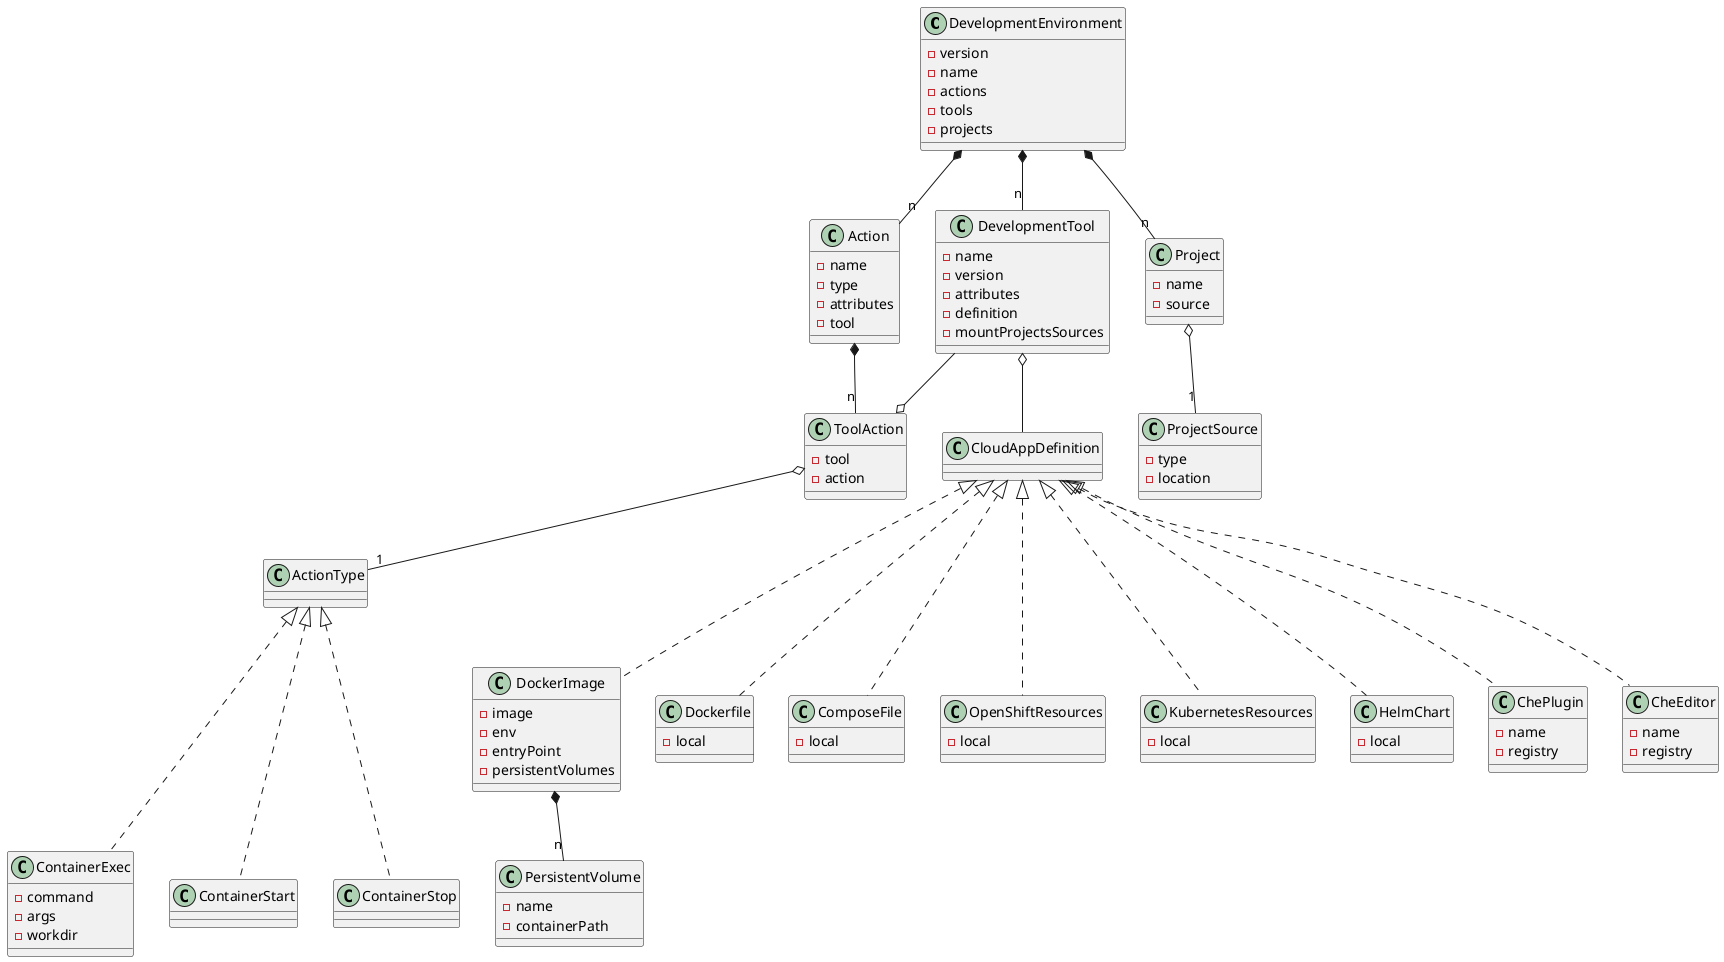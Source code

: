 @startuml devfile

class DevelopmentEnvironment {
  - version
  - name
  - actions
  - tools
  - projects
}

together {
  class DevelopmentTool
  class Action
  class Project
}

together {
  class ToolAction
  class CloudAppDefinition
}

DevelopmentEnvironment *-- "n" DevelopmentTool
DevelopmentEnvironment *-- "n" Action
DevelopmentEnvironment *-- "n" Project

class DevelopmentTool {
    - name
    - version
    - attributes
    - definition
    - mountProjectsSources
}

DevelopmentTool o-- CloudAppDefinition

CloudAppDefinition <|-.. DockerImage
CloudAppDefinition <|-.. Dockerfile
CloudAppDefinition <|-.. ComposeFile
CloudAppDefinition <|-.. OpenShiftResources
CloudAppDefinition <|-.. KubernetesResources
CloudAppDefinition <|-.. HelmChart
CloudAppDefinition <|-.. ChePlugin
CloudAppDefinition <|-.. CheEditor

class Action {
  - name
  - type
  - attributes
  - tool
}

Action *-- "n" ToolAction
ToolAction o-- DevelopmentTool

class ToolAction {
  - tool
  - action
}

ToolAction o-- "1" ActionType

ActionType <|-..ContainerExec
ActionType <|-..ContainerStart
ActionType <|-..ContainerStop

together {
  class ContainerExec
  class ContainerStart
  class ContainerStop
}

class ContainerExec {
  - command
  - args
  - workdir
}

class Project {
  - name
  - source
}

Project o-- "1" ProjectSource

class ProjectSource {
  - type
  - location
}

class DockerImage {
  - image
  - env
  - entryPoint
  - persistentVolumes
}

DockerImage *-- "n" PersistentVolume

class PersistentVolume {
  - name
  - containerPath
}

class ComposeFile {
  - local
}

class Dockerfile {
  - local
}

class OpenShiftResources {
  - local
}

class KubernetesResources {
  - local
}

class HelmChart {
  - local
}

class ChePlugin {
  - name
  - registry
}

class CheEditor {
  - name
  - registry
}

@enduml
